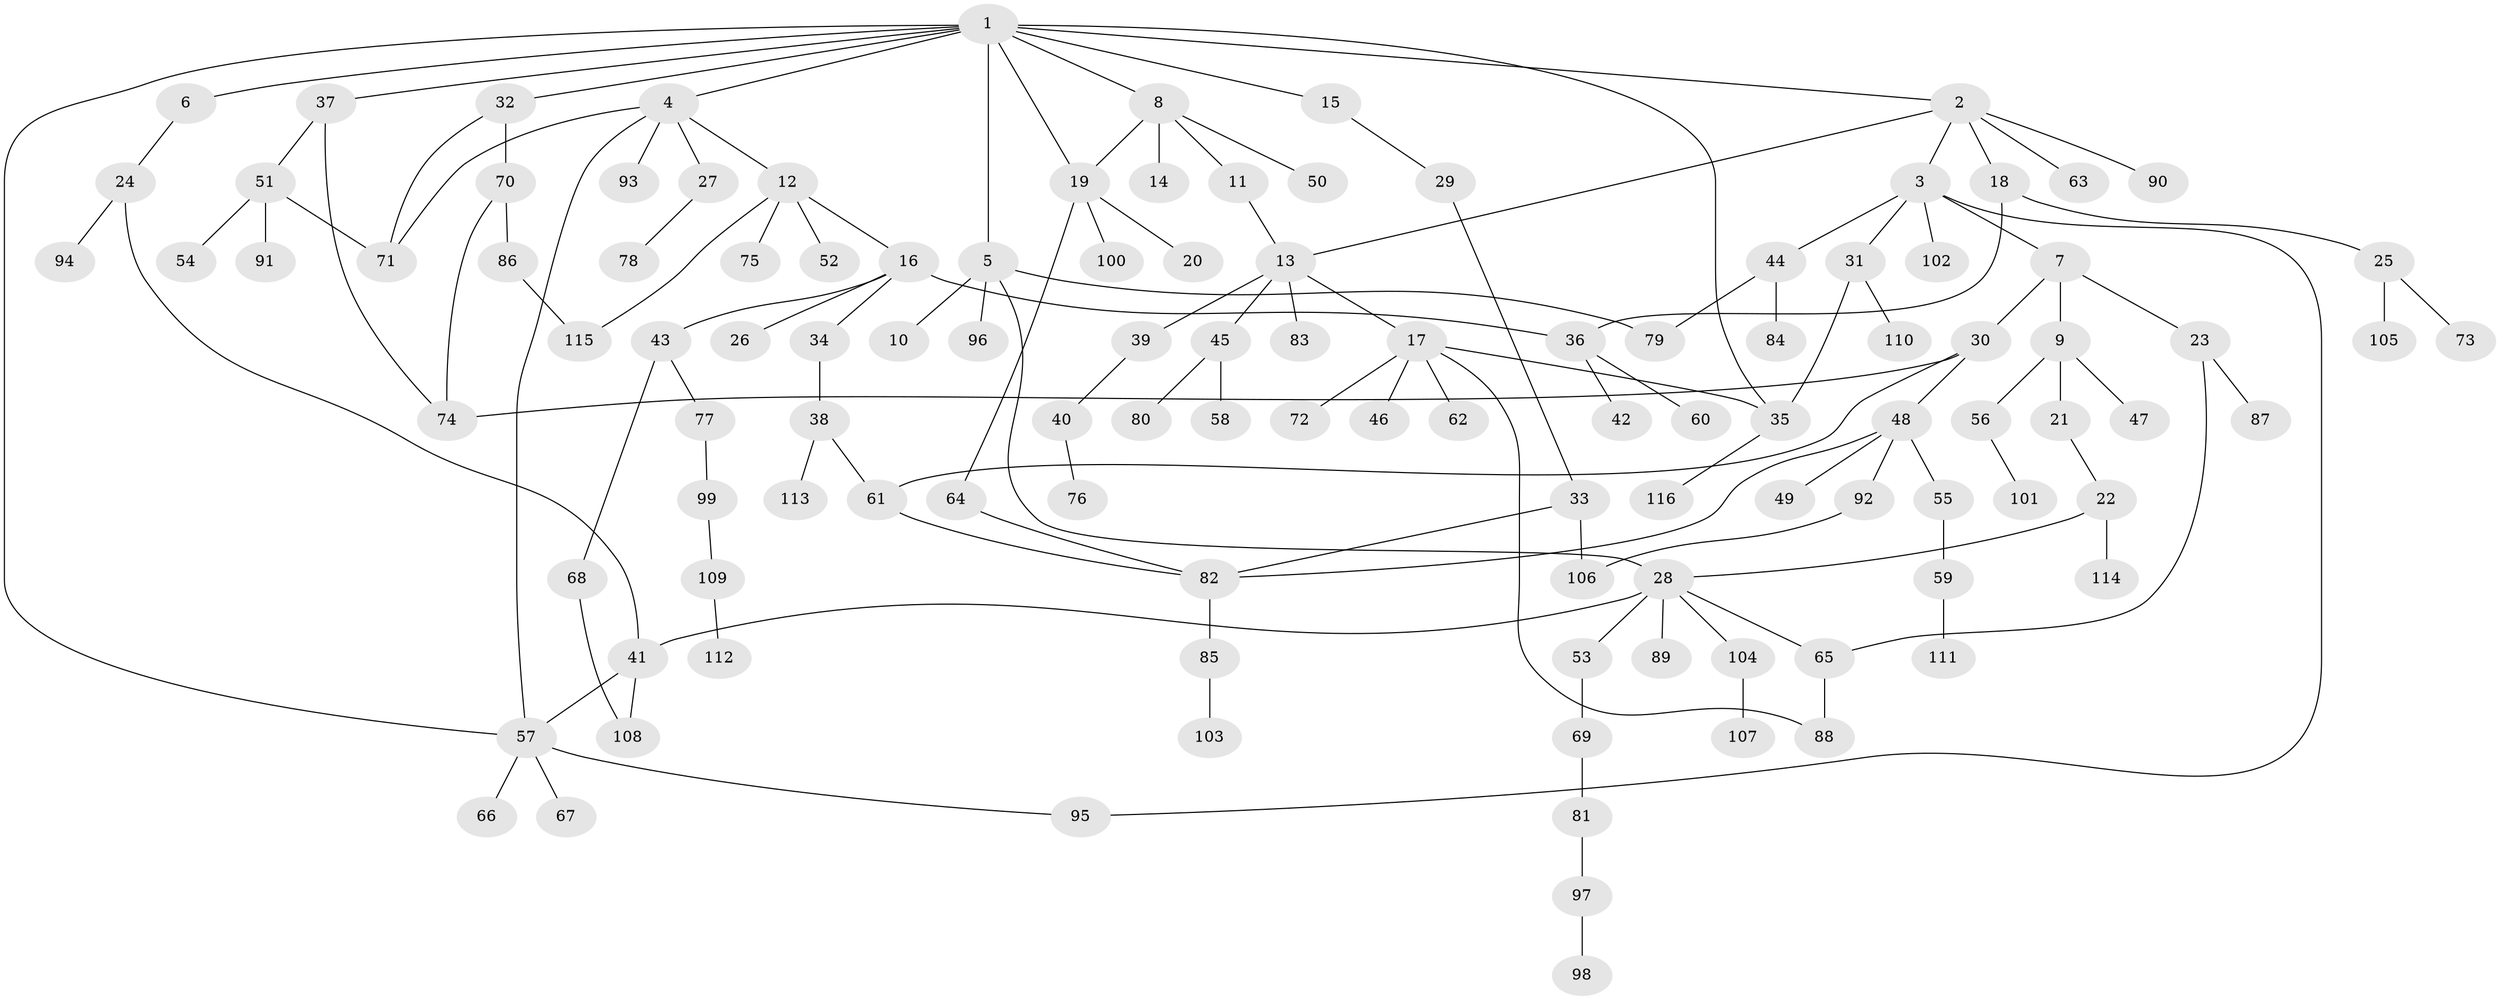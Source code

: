 // Generated by graph-tools (version 1.1) at 2025/25/03/09/25 03:25:25]
// undirected, 116 vertices, 139 edges
graph export_dot {
graph [start="1"]
  node [color=gray90,style=filled];
  1;
  2;
  3;
  4;
  5;
  6;
  7;
  8;
  9;
  10;
  11;
  12;
  13;
  14;
  15;
  16;
  17;
  18;
  19;
  20;
  21;
  22;
  23;
  24;
  25;
  26;
  27;
  28;
  29;
  30;
  31;
  32;
  33;
  34;
  35;
  36;
  37;
  38;
  39;
  40;
  41;
  42;
  43;
  44;
  45;
  46;
  47;
  48;
  49;
  50;
  51;
  52;
  53;
  54;
  55;
  56;
  57;
  58;
  59;
  60;
  61;
  62;
  63;
  64;
  65;
  66;
  67;
  68;
  69;
  70;
  71;
  72;
  73;
  74;
  75;
  76;
  77;
  78;
  79;
  80;
  81;
  82;
  83;
  84;
  85;
  86;
  87;
  88;
  89;
  90;
  91;
  92;
  93;
  94;
  95;
  96;
  97;
  98;
  99;
  100;
  101;
  102;
  103;
  104;
  105;
  106;
  107;
  108;
  109;
  110;
  111;
  112;
  113;
  114;
  115;
  116;
  1 -- 2;
  1 -- 4;
  1 -- 5;
  1 -- 6;
  1 -- 8;
  1 -- 15;
  1 -- 19;
  1 -- 32;
  1 -- 37;
  1 -- 57;
  1 -- 35;
  2 -- 3;
  2 -- 18;
  2 -- 63;
  2 -- 90;
  2 -- 13;
  3 -- 7;
  3 -- 31;
  3 -- 44;
  3 -- 95;
  3 -- 102;
  4 -- 12;
  4 -- 27;
  4 -- 57;
  4 -- 71;
  4 -- 93;
  5 -- 10;
  5 -- 28;
  5 -- 79;
  5 -- 96;
  6 -- 24;
  7 -- 9;
  7 -- 23;
  7 -- 30;
  8 -- 11;
  8 -- 14;
  8 -- 50;
  8 -- 19;
  9 -- 21;
  9 -- 47;
  9 -- 56;
  11 -- 13;
  12 -- 16;
  12 -- 52;
  12 -- 75;
  12 -- 115;
  13 -- 17;
  13 -- 39;
  13 -- 45;
  13 -- 83;
  15 -- 29;
  16 -- 26;
  16 -- 34;
  16 -- 36;
  16 -- 43;
  17 -- 46;
  17 -- 62;
  17 -- 72;
  17 -- 88;
  17 -- 35;
  18 -- 25;
  18 -- 36;
  19 -- 20;
  19 -- 64;
  19 -- 100;
  21 -- 22;
  22 -- 114;
  22 -- 28;
  23 -- 87;
  23 -- 65;
  24 -- 41;
  24 -- 94;
  25 -- 73;
  25 -- 105;
  27 -- 78;
  28 -- 53;
  28 -- 65;
  28 -- 89;
  28 -- 104;
  28 -- 41;
  29 -- 33;
  30 -- 48;
  30 -- 61;
  30 -- 74;
  31 -- 35;
  31 -- 110;
  32 -- 70;
  32 -- 71;
  33 -- 82;
  33 -- 106;
  34 -- 38;
  35 -- 116;
  36 -- 42;
  36 -- 60;
  37 -- 51;
  37 -- 74;
  38 -- 113;
  38 -- 61;
  39 -- 40;
  40 -- 76;
  41 -- 108;
  41 -- 57;
  43 -- 68;
  43 -- 77;
  44 -- 84;
  44 -- 79;
  45 -- 58;
  45 -- 80;
  48 -- 49;
  48 -- 55;
  48 -- 92;
  48 -- 82;
  51 -- 54;
  51 -- 91;
  51 -- 71;
  53 -- 69;
  55 -- 59;
  56 -- 101;
  57 -- 66;
  57 -- 67;
  57 -- 95;
  59 -- 111;
  61 -- 82;
  64 -- 82;
  65 -- 88;
  68 -- 108;
  69 -- 81;
  70 -- 74;
  70 -- 86;
  77 -- 99;
  81 -- 97;
  82 -- 85;
  85 -- 103;
  86 -- 115;
  92 -- 106;
  97 -- 98;
  99 -- 109;
  104 -- 107;
  109 -- 112;
}
